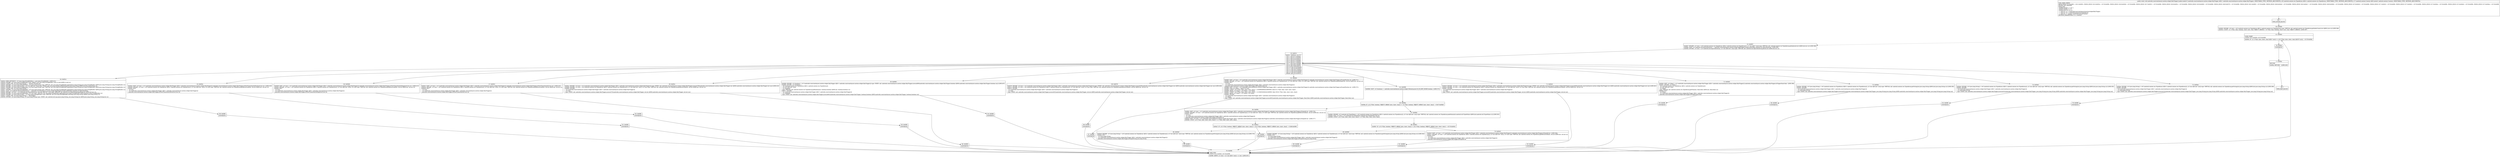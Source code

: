 digraph "CFG forandroidx.constraintlayout.motion.widget.KeyTrigger.Loader.read(Landroidx\/constraintlayout\/motion\/widget\/KeyTrigger;Landroid\/content\/res\/TypedArray;Landroid\/content\/Context;)V" {
Node_48 [shape=record,label="{48\:\ ?|MTH_ENTER_BLOCK\l}"];
Node_50 [shape=record,label="{50\:\ 0x0000|0x0000: INVOKE  (r0 I:int) = (r6 I:android.content.res.TypedArray A[D('a' android.content.res.TypedArray)]) type: VIRTUAL call: android.content.res.TypedArray.getIndexCount():int A[MD:():int (c)] (LINE:366)\l0x0004: CONST  (r1 I:??[int, float, boolean, short, byte, char, OBJECT, ARRAY]) = (0 ??[int, float, boolean, short, byte, char, OBJECT, ARRAY])  (LINE:367)\l}"];
Node_51 [shape=record,label="{51\:\ 0x0005|LOOP_START\lLOOP:0: B:51:0x0005\-\>B:76:0x00f6\l|0x0005: IF  (r1 I:??[int, byte, short, char] A[D('i' int)]) \>= (r0 I:??[int, byte, short, char] A[D('N' int)])  \-\> B:78:0x00fa \l}"];
Node_52 [shape=record,label="{52\:\ 0x0007|0x0007: INVOKE  (r2 I:int) = (r6 I:android.content.res.TypedArray A[D('a' android.content.res.TypedArray)]), (r1 I:int A[D('i' int)]) type: VIRTUAL call: android.content.res.TypedArray.getIndex(int):int A[MD:(int):int (c)] (LINE:368)\l0x000b: SGET  (r3 I:android.util.SparseIntArray) =  androidx.constraintlayout.motion.widget.KeyTrigger.Loader.mAttrMap android.util.SparseIntArray  (LINE:369)\l0x000d: INVOKE  (r3 I:int) = (r3 I:android.util.SparseIntArray), (r2 I:int A[D('attr' int)]) type: VIRTUAL call: android.util.SparseIntArray.get(int):int A[MD:(int):int (c)]\l}"];
Node_53 [shape=record,label="{53\:\ 0x0011|0x0011: SWITCH  (r3 I:??)\l case 1: goto B:75:0x00ee\l case 2: goto B:74:0x00e6\l case 3: goto B:54:0x0014\l case 4: goto B:73:0x00de\l case 5: goto B:72:0x00d5\l case 6: goto B:71:0x00c9\l case 7: goto B:62:0x0098\l case 8: goto B:61:0x0083\l case 9: goto B:60:0x0076\l case 10: goto B:59:0x0069\l case 11: goto B:58:0x005c\l case 12: goto B:57:0x0052\l case 13: goto B:56:0x0048\l case 14: goto B:55:0x003e\l default: goto B:54:0x0014 \l}"];
Node_54 [shape=record,label="{54\:\ 0x0014|0x0014: NEW_INSTANCE  (r3 I:java.lang.StringBuilder) =  java.lang.StringBuilder  (LINE:422)\l0x0016: INVOKE  (r3 I:java.lang.StringBuilder) type: DIRECT call: java.lang.StringBuilder.\<init\>():void A[MD:():void (c)]\l0x0019: CONST_STR  (r4 I:java.lang.String) =  \"unused attribute 0x\" \l0x001b: INVOKE  (r3 I:java.lang.StringBuilder), (r4 I:java.lang.String) type: VIRTUAL call: java.lang.StringBuilder.append(java.lang.String):java.lang.StringBuilder A[MD:(java.lang.String):java.lang.StringBuilder (c)]\l0x001e: INVOKE  (r4 I:java.lang.String) = (r2 I:int A[D('attr' int)]) type: STATIC call: java.lang.Integer.toHexString(int):java.lang.String A[MD:(int):java.lang.String (c)]\l0x0022: INVOKE  (r3 I:java.lang.StringBuilder), (r4 I:java.lang.String) type: VIRTUAL call: java.lang.StringBuilder.append(java.lang.String):java.lang.StringBuilder A[MD:(java.lang.String):java.lang.StringBuilder (c)]\l0x0025: CONST_STR  (r4 I:java.lang.String) =  \"   \" \l0x0027: INVOKE  (r3 I:java.lang.StringBuilder), (r4 I:java.lang.String) type: VIRTUAL call: java.lang.StringBuilder.append(java.lang.String):java.lang.StringBuilder A[MD:(java.lang.String):java.lang.StringBuilder (c)]\l0x002a: SGET  (r4 I:android.util.SparseIntArray) =  androidx.constraintlayout.motion.widget.KeyTrigger.Loader.mAttrMap android.util.SparseIntArray \l0x002c: INVOKE  (r4 I:int) = (r4 I:android.util.SparseIntArray), (r2 I:int A[D('attr' int)]) type: VIRTUAL call: android.util.SparseIntArray.get(int):int A[MD:(int):int (c)]\l0x0030: INVOKE  (r3 I:java.lang.StringBuilder), (r4 I:int) type: VIRTUAL call: java.lang.StringBuilder.append(int):java.lang.StringBuilder A[MD:(int):java.lang.StringBuilder (c)]\l0x0033: INVOKE  (r3 I:java.lang.String) = (r3 I:java.lang.StringBuilder) type: VIRTUAL call: java.lang.StringBuilder.toString():java.lang.String A[MD:():java.lang.String (c)]\l0x0037: CONST_STR  (r4 I:java.lang.String) =  \"KeyTrigger\" \l0x0039: INVOKE  (r4 I:java.lang.String), (r3 I:java.lang.String) type: STATIC call: android.util.Log.e(java.lang.String, java.lang.String):int A[MD:(java.lang.String, java.lang.String):int (c)]\l}"];
Node_80 [shape=record,label="{80\:\ 0x00f6|SYNTHETIC\l}"];
Node_76 [shape=record,label="{76\:\ 0x00f6|LOOP_END\lLOOP:0: B:51:0x0005\-\>B:76:0x00f6\l|0x00f6: ARITH  (r1 I:int) = (r1 I:int A[D('i' int)]) + (1 int)  (LINE:367)\l}"];
Node_55 [shape=record,label="{55\:\ 0x003e|0x003e: IGET  (r3 I:int) = (r5 I:androidx.constraintlayout.motion.widget.KeyTrigger A[D('c' androidx.constraintlayout.motion.widget.KeyTrigger)]) androidx.constraintlayout.motion.widget.KeyTrigger.mViewTransitionOnPositiveCross int  (LINE:416)\l0x0040: INVOKE  (r3 I:int) = (r6 I:android.content.res.TypedArray A[D('a' android.content.res.TypedArray)]), (r2 I:int A[D('attr' int)]), (r3 I:int) type: VIRTUAL call: android.content.res.TypedArray.getResourceId(int, int):int A[MD:(int, int):int (c)]\l0x0044: IPUT  \l  (r3 I:int)\l  (r5 I:androidx.constraintlayout.motion.widget.KeyTrigger A[D('c' androidx.constraintlayout.motion.widget.KeyTrigger)])\l androidx.constraintlayout.motion.widget.KeyTrigger.mViewTransitionOnPositiveCross int \l}"];
Node_81 [shape=record,label="{81\:\ 0x00f6|SYNTHETIC\l}"];
Node_56 [shape=record,label="{56\:\ 0x0048|0x0048: IGET  (r3 I:int) = (r5 I:androidx.constraintlayout.motion.widget.KeyTrigger A[D('c' androidx.constraintlayout.motion.widget.KeyTrigger)]) androidx.constraintlayout.motion.widget.KeyTrigger.mViewTransitionOnNegativeCross int  (LINE:413)\l0x004a: INVOKE  (r3 I:int) = (r6 I:android.content.res.TypedArray A[D('a' android.content.res.TypedArray)]), (r2 I:int A[D('attr' int)]), (r3 I:int) type: VIRTUAL call: android.content.res.TypedArray.getResourceId(int, int):int A[MD:(int, int):int (c)]\l0x004e: IPUT  \l  (r3 I:int)\l  (r5 I:androidx.constraintlayout.motion.widget.KeyTrigger A[D('c' androidx.constraintlayout.motion.widget.KeyTrigger)])\l androidx.constraintlayout.motion.widget.KeyTrigger.mViewTransitionOnNegativeCross int \l}"];
Node_82 [shape=record,label="{82\:\ 0x00f6|SYNTHETIC\l}"];
Node_57 [shape=record,label="{57\:\ 0x0052|0x0052: IGET  (r3 I:int) = (r5 I:androidx.constraintlayout.motion.widget.KeyTrigger A[D('c' androidx.constraintlayout.motion.widget.KeyTrigger)]) androidx.constraintlayout.motion.widget.KeyTrigger.mViewTransitionOnCross int  (LINE:419)\l0x0054: INVOKE  (r3 I:int) = (r6 I:android.content.res.TypedArray A[D('a' android.content.res.TypedArray)]), (r2 I:int A[D('attr' int)]), (r3 I:int) type: VIRTUAL call: android.content.res.TypedArray.getResourceId(int, int):int A[MD:(int, int):int (c)]\l0x0058: IPUT  \l  (r3 I:int)\l  (r5 I:androidx.constraintlayout.motion.widget.KeyTrigger A[D('c' androidx.constraintlayout.motion.widget.KeyTrigger)])\l androidx.constraintlayout.motion.widget.KeyTrigger.mViewTransitionOnCross int \l}"];
Node_83 [shape=record,label="{83\:\ 0x00f6|SYNTHETIC\l}"];
Node_58 [shape=record,label="{58\:\ 0x005c|0x005c: INVOKE  (r3 I:int) = (r5 I:androidx.constraintlayout.motion.widget.KeyTrigger A[D('c' androidx.constraintlayout.motion.widget.KeyTrigger)]) type: STATIC call: androidx.constraintlayout.motion.widget.KeyTrigger.access$700(androidx.constraintlayout.motion.widget.KeyTrigger):int A[MD:(androidx.constraintlayout.motion.widget.KeyTrigger):int (m)] (LINE:410)\l0x0060: INVOKE  (r3 I:int) = (r6 I:android.content.res.TypedArray A[D('a' android.content.res.TypedArray)]), (r2 I:int A[D('attr' int)]), (r3 I:int) type: VIRTUAL call: android.content.res.TypedArray.getResourceId(int, int):int A[MD:(int, int):int (c)]\l0x0064: INVOKE  \l  (r5 I:androidx.constraintlayout.motion.widget.KeyTrigger A[D('c' androidx.constraintlayout.motion.widget.KeyTrigger)])\l  (r3 I:int)\l type: STATIC call: androidx.constraintlayout.motion.widget.KeyTrigger.access$702(androidx.constraintlayout.motion.widget.KeyTrigger, int):int A[MD:(androidx.constraintlayout.motion.widget.KeyTrigger, int):int (m)]\l}"];
Node_84 [shape=record,label="{84\:\ 0x00f6|SYNTHETIC\l}"];
Node_59 [shape=record,label="{59\:\ 0x0069|0x0069: INVOKE  (r3 I:boolean) = (r5 I:androidx.constraintlayout.motion.widget.KeyTrigger A[D('c' androidx.constraintlayout.motion.widget.KeyTrigger)]) type: STATIC call: androidx.constraintlayout.motion.widget.KeyTrigger.access$600(androidx.constraintlayout.motion.widget.KeyTrigger):boolean A[MD:(androidx.constraintlayout.motion.widget.KeyTrigger):boolean (m)] (LINE:407)\l0x006d: INVOKE  (r3 I:boolean) = \l  (r6 I:android.content.res.TypedArray A[D('a' android.content.res.TypedArray)])\l  (r2 I:int A[D('attr' int)])\l  (r3 I:boolean)\l type: VIRTUAL call: android.content.res.TypedArray.getBoolean(int, boolean):boolean A[MD:(int, boolean):boolean (c)]\l0x0071: INVOKE  \l  (r5 I:androidx.constraintlayout.motion.widget.KeyTrigger A[D('c' androidx.constraintlayout.motion.widget.KeyTrigger)])\l  (r3 I:boolean)\l type: STATIC call: androidx.constraintlayout.motion.widget.KeyTrigger.access$602(androidx.constraintlayout.motion.widget.KeyTrigger, boolean):boolean A[MD:(androidx.constraintlayout.motion.widget.KeyTrigger, boolean):boolean (m)]\l}"];
Node_85 [shape=record,label="{85\:\ 0x00f6|SYNTHETIC\l}"];
Node_60 [shape=record,label="{60\:\ 0x0076|0x0076: INVOKE  (r3 I:int) = (r5 I:androidx.constraintlayout.motion.widget.KeyTrigger A[D('c' androidx.constraintlayout.motion.widget.KeyTrigger)]) type: STATIC call: androidx.constraintlayout.motion.widget.KeyTrigger.access$500(androidx.constraintlayout.motion.widget.KeyTrigger):int A[MD:(androidx.constraintlayout.motion.widget.KeyTrigger):int (m)] (LINE:404)\l0x007a: INVOKE  (r3 I:int) = (r6 I:android.content.res.TypedArray A[D('a' android.content.res.TypedArray)]), (r2 I:int A[D('attr' int)]), (r3 I:int) type: VIRTUAL call: android.content.res.TypedArray.getResourceId(int, int):int A[MD:(int, int):int (c)]\l0x007e: INVOKE  \l  (r5 I:androidx.constraintlayout.motion.widget.KeyTrigger A[D('c' androidx.constraintlayout.motion.widget.KeyTrigger)])\l  (r3 I:int)\l type: STATIC call: androidx.constraintlayout.motion.widget.KeyTrigger.access$502(androidx.constraintlayout.motion.widget.KeyTrigger, int):int A[MD:(androidx.constraintlayout.motion.widget.KeyTrigger, int):int (m)]\l}"];
Node_86 [shape=record,label="{86\:\ 0x00f6|SYNTHETIC\l}"];
Node_61 [shape=record,label="{61\:\ 0x0083|0x0083: IGET  (r3 I:int) = (r5 I:androidx.constraintlayout.motion.widget.KeyTrigger A[D('c' androidx.constraintlayout.motion.widget.KeyTrigger)]) androidx.constraintlayout.motion.widget.KeyTrigger.mFramePosition int  (LINE:371)\l0x0085: INVOKE  (r3 I:int) = (r6 I:android.content.res.TypedArray A[D('a' android.content.res.TypedArray)]), (r2 I:int A[D('attr' int)]), (r3 I:int) type: VIRTUAL call: android.content.res.TypedArray.getInteger(int, int):int A[MD:(int, int):int (c)]\l0x0089: IPUT  \l  (r3 I:int)\l  (r5 I:androidx.constraintlayout.motion.widget.KeyTrigger A[D('c' androidx.constraintlayout.motion.widget.KeyTrigger)])\l androidx.constraintlayout.motion.widget.KeyTrigger.mFramePosition int \l0x008b: IGET  (r3 I:int) = (r5 I:androidx.constraintlayout.motion.widget.KeyTrigger A[D('c' androidx.constraintlayout.motion.widget.KeyTrigger)]) androidx.constraintlayout.motion.widget.KeyTrigger.mFramePosition int  (LINE:372)\l0x008d: CAST (r3 I:float) = (float) (r3 I:int) \l0x008e: CONST  (r4 I:??[int, float, short, byte, char]) = (1056964608(0x3f000000, float:0.5) ??[int, float, short, byte, char]) \l0x0090: ARITH  (r3 I:float) = (r3 I:float) + (r4 I:float) \l0x0091: CONST  (r4 I:??[int, float, short, byte, char]) = (1120403456(0x42c80000, float:100.0) ??[int, float, short, byte, char]) \l0x0093: ARITH  (r3 I:float) = (r3 I:float) \/ (r4 I:float) \l0x0094: INVOKE  \l  (r5 I:androidx.constraintlayout.motion.widget.KeyTrigger A[D('c' androidx.constraintlayout.motion.widget.KeyTrigger)])\l  (r3 I:float)\l type: STATIC call: androidx.constraintlayout.motion.widget.KeyTrigger.access$002(androidx.constraintlayout.motion.widget.KeyTrigger, float):float A[MD:(androidx.constraintlayout.motion.widget.KeyTrigger, float):float (m)]\l}"];
Node_87 [shape=record,label="{87\:\ 0x00f6|SYNTHETIC\l}"];
Node_62 [shape=record,label="{62\:\ 0x0098|0x0098: SGET  (r3 I:boolean) =  androidx.constraintlayout.motion.widget.MotionLayout.IS_IN_EDIT_MODE boolean  (LINE:375)\l}"];
Node_63 [shape=record,label="{63\:\ 0x009a|0x009a: IF  (r3 I:??[int, boolean, OBJECT, ARRAY, byte, short, char]) == (0 ??[int, boolean, OBJECT, ARRAY, byte, short, char])  \-\> B:67:0x00b0 \l}"];
Node_64 [shape=record,label="{64\:\ 0x009c|0x009c: IGET  (r3 I:int) = (r5 I:androidx.constraintlayout.motion.widget.KeyTrigger A[D('c' androidx.constraintlayout.motion.widget.KeyTrigger)]) androidx.constraintlayout.motion.widget.KeyTrigger.mTargetId int  (LINE:376)\l0x009e: INVOKE  (r3 I:int) = (r6 I:android.content.res.TypedArray A[D('a' android.content.res.TypedArray)]), (r2 I:int A[D('attr' int)]), (r3 I:int) type: VIRTUAL call: android.content.res.TypedArray.getResourceId(int, int):int A[MD:(int, int):int (c)]\l0x00a2: IPUT  \l  (r3 I:int)\l  (r5 I:androidx.constraintlayout.motion.widget.KeyTrigger A[D('c' androidx.constraintlayout.motion.widget.KeyTrigger)])\l androidx.constraintlayout.motion.widget.KeyTrigger.mTargetId int \l0x00a4: IGET  (r3 I:int) = (r5 I:androidx.constraintlayout.motion.widget.KeyTrigger A[D('c' androidx.constraintlayout.motion.widget.KeyTrigger)]) androidx.constraintlayout.motion.widget.KeyTrigger.mTargetId int  (LINE:377)\l0x00a6: CONST  (r4 I:??[int, float, short, byte, char]) = (\-1 ??[int, float, short, byte, char]) \l}"];
Node_65 [shape=record,label="{65\:\ 0x00a7|0x00a7: IF  (r3 I:??[int, boolean, OBJECT, ARRAY, byte, short, char]) != (r4 I:??[int, boolean, OBJECT, ARRAY, byte, short, char])  \-\> B:88:0x00f6 \l}"];
Node_66 [shape=record,label="{66\:\ 0x00a9|0x00a9: INVOKE  (r3 I:java.lang.String) = (r6 I:android.content.res.TypedArray A[D('a' android.content.res.TypedArray)]), (r2 I:int A[D('attr' int)]) type: VIRTUAL call: android.content.res.TypedArray.getString(int):java.lang.String A[MD:(int):java.lang.String (c)] (LINE:378)\l0x00ad: IPUT  \l  (r3 I:java.lang.String)\l  (r5 I:androidx.constraintlayout.motion.widget.KeyTrigger A[D('c' androidx.constraintlayout.motion.widget.KeyTrigger)])\l androidx.constraintlayout.motion.widget.KeyTrigger.mTargetString java.lang.String \l}"];
Node_89 [shape=record,label="{89\:\ 0x00f6|SYNTHETIC\l}"];
Node_88 [shape=record,label="{88\:\ 0x00f6|SYNTHETIC\l}"];
Node_67 [shape=record,label="{67\:\ 0x00b0|0x00b0: INVOKE  (r3 I:android.util.TypedValue) = (r6 I:android.content.res.TypedArray A[D('a' android.content.res.TypedArray)]), (r2 I:int A[D('attr' int)]) type: VIRTUAL call: android.content.res.TypedArray.peekValue(int):android.util.TypedValue A[MD:(int):android.util.TypedValue (c)] (LINE:381)\l0x00b4: IGET  (r3 I:int) = (r3 I:android.util.TypedValue) android.util.TypedValue.type int \l0x00b6: CONST  (r4 I:??[int, float, short, byte, char]) = (3 ??[int, float, short, byte, char]) \l}"];
Node_68 [shape=record,label="{68\:\ 0x00b7|0x00b7: IF  (r3 I:??[int, boolean, OBJECT, ARRAY, byte, short, char]) != (r4 I:??[int, boolean, OBJECT, ARRAY, byte, short, char])  \-\> B:70:0x00c0 \l}"];
Node_69 [shape=record,label="{69\:\ 0x00b9|0x00b9: INVOKE  (r3 I:java.lang.String) = (r6 I:android.content.res.TypedArray A[D('a' android.content.res.TypedArray)]), (r2 I:int A[D('attr' int)]) type: VIRTUAL call: android.content.res.TypedArray.getString(int):java.lang.String A[MD:(int):java.lang.String (c)] (LINE:382)\l0x00bd: IPUT  \l  (r3 I:java.lang.String)\l  (r5 I:androidx.constraintlayout.motion.widget.KeyTrigger A[D('c' androidx.constraintlayout.motion.widget.KeyTrigger)])\l androidx.constraintlayout.motion.widget.KeyTrigger.mTargetString java.lang.String \l}"];
Node_90 [shape=record,label="{90\:\ 0x00f6|SYNTHETIC\l}"];
Node_70 [shape=record,label="{70\:\ 0x00c0|0x00c0: IGET  (r3 I:int) = (r5 I:androidx.constraintlayout.motion.widget.KeyTrigger A[D('c' androidx.constraintlayout.motion.widget.KeyTrigger)]) androidx.constraintlayout.motion.widget.KeyTrigger.mTargetId int  (LINE:384)\l0x00c2: INVOKE  (r3 I:int) = (r6 I:android.content.res.TypedArray A[D('a' android.content.res.TypedArray)]), (r2 I:int A[D('attr' int)]), (r3 I:int) type: VIRTUAL call: android.content.res.TypedArray.getResourceId(int, int):int A[MD:(int, int):int (c)]\l0x00c6: IPUT  \l  (r3 I:int)\l  (r5 I:androidx.constraintlayout.motion.widget.KeyTrigger A[D('c' androidx.constraintlayout.motion.widget.KeyTrigger)])\l androidx.constraintlayout.motion.widget.KeyTrigger.mTargetId int \l}"];
Node_91 [shape=record,label="{91\:\ 0x00f6|SYNTHETIC\l}"];
Node_71 [shape=record,label="{71\:\ 0x00c9|0x00c9: INVOKE  (r3 I:int) = (r5 I:androidx.constraintlayout.motion.widget.KeyTrigger A[D('c' androidx.constraintlayout.motion.widget.KeyTrigger)]) type: STATIC call: androidx.constraintlayout.motion.widget.KeyTrigger.access$400(androidx.constraintlayout.motion.widget.KeyTrigger):int A[MD:(androidx.constraintlayout.motion.widget.KeyTrigger):int (m)] (LINE:401)\l0x00cd: INVOKE  (r3 I:int) = (r6 I:android.content.res.TypedArray A[D('a' android.content.res.TypedArray)]), (r2 I:int A[D('attr' int)]), (r3 I:int) type: VIRTUAL call: android.content.res.TypedArray.getResourceId(int, int):int A[MD:(int, int):int (c)]\l0x00d1: INVOKE  \l  (r5 I:androidx.constraintlayout.motion.widget.KeyTrigger A[D('c' androidx.constraintlayout.motion.widget.KeyTrigger)])\l  (r3 I:int)\l type: STATIC call: androidx.constraintlayout.motion.widget.KeyTrigger.access$402(androidx.constraintlayout.motion.widget.KeyTrigger, int):int A[MD:(androidx.constraintlayout.motion.widget.KeyTrigger, int):int (m)]\l}"];
Node_92 [shape=record,label="{92\:\ 0x00f6|SYNTHETIC\l}"];
Node_72 [shape=record,label="{72\:\ 0x00d5|0x00d5: IGET  (r3 I:float) = (r5 I:androidx.constraintlayout.motion.widget.KeyTrigger A[D('c' androidx.constraintlayout.motion.widget.KeyTrigger)]) androidx.constraintlayout.motion.widget.KeyTrigger.mTriggerSlack float  (LINE:398)\l0x00d7: INVOKE  (r3 I:float) = \l  (r6 I:android.content.res.TypedArray A[D('a' android.content.res.TypedArray)])\l  (r2 I:int A[D('attr' int)])\l  (r3 I:float)\l type: VIRTUAL call: android.content.res.TypedArray.getFloat(int, float):float A[MD:(int, float):float (c)]\l0x00db: IPUT  \l  (r3 I:float)\l  (r5 I:androidx.constraintlayout.motion.widget.KeyTrigger A[D('c' androidx.constraintlayout.motion.widget.KeyTrigger)])\l androidx.constraintlayout.motion.widget.KeyTrigger.mTriggerSlack float \l}"];
Node_93 [shape=record,label="{93\:\ 0x00f6|SYNTHETIC\l}"];
Node_73 [shape=record,label="{73\:\ 0x00de|0x00de: INVOKE  (r3 I:java.lang.String) = (r6 I:android.content.res.TypedArray A[D('a' android.content.res.TypedArray)]), (r2 I:int A[D('attr' int)]) type: VIRTUAL call: android.content.res.TypedArray.getString(int):java.lang.String A[MD:(int):java.lang.String (c)] (LINE:395)\l0x00e2: INVOKE  \l  (r5 I:androidx.constraintlayout.motion.widget.KeyTrigger A[D('c' androidx.constraintlayout.motion.widget.KeyTrigger)])\l  (r3 I:java.lang.String)\l type: STATIC call: androidx.constraintlayout.motion.widget.KeyTrigger.access$302(androidx.constraintlayout.motion.widget.KeyTrigger, java.lang.String):java.lang.String A[MD:(androidx.constraintlayout.motion.widget.KeyTrigger, java.lang.String):java.lang.String (m)]\l}"];
Node_94 [shape=record,label="{94\:\ 0x00f6|SYNTHETIC\l}"];
Node_74 [shape=record,label="{74\:\ 0x00e6|0x00e6: INVOKE  (r3 I:java.lang.String) = (r6 I:android.content.res.TypedArray A[D('a' android.content.res.TypedArray)]), (r2 I:int A[D('attr' int)]) type: VIRTUAL call: android.content.res.TypedArray.getString(int):java.lang.String A[MD:(int):java.lang.String (c)] (LINE:392)\l0x00ea: INVOKE  \l  (r5 I:androidx.constraintlayout.motion.widget.KeyTrigger A[D('c' androidx.constraintlayout.motion.widget.KeyTrigger)])\l  (r3 I:java.lang.String)\l type: STATIC call: androidx.constraintlayout.motion.widget.KeyTrigger.access$202(androidx.constraintlayout.motion.widget.KeyTrigger, java.lang.String):java.lang.String A[MD:(androidx.constraintlayout.motion.widget.KeyTrigger, java.lang.String):java.lang.String (m)]\l}"];
Node_95 [shape=record,label="{95\:\ 0x00f6|SYNTHETIC\l}"];
Node_75 [shape=record,label="{75\:\ 0x00ee|0x00ee: INVOKE  (r3 I:java.lang.String) = (r6 I:android.content.res.TypedArray A[D('a' android.content.res.TypedArray)]), (r2 I:int A[D('attr' int)]) type: VIRTUAL call: android.content.res.TypedArray.getString(int):java.lang.String A[MD:(int):java.lang.String (c)] (LINE:389)\l0x00f2: INVOKE  \l  (r5 I:androidx.constraintlayout.motion.widget.KeyTrigger A[D('c' androidx.constraintlayout.motion.widget.KeyTrigger)])\l  (r3 I:java.lang.String)\l type: STATIC call: androidx.constraintlayout.motion.widget.KeyTrigger.access$102(androidx.constraintlayout.motion.widget.KeyTrigger, java.lang.String):java.lang.String A[MD:(androidx.constraintlayout.motion.widget.KeyTrigger, java.lang.String):java.lang.String (m)]\l}"];
Node_79 [shape=record,label="{79\:\ 0x00f6|SYNTHETIC\l}"];
Node_78 [shape=record,label="{78\:\ 0x00fa|SYNTHETIC\l}"];
Node_77 [shape=record,label="{77\:\ 0x00fa|RETURN\l|0x00fa: RETURN    (LINE:426)\l}"];
Node_49 [shape=record,label="{49\:\ ?|MTH_EXIT_BLOCK\l}"];
MethodNode[shape=record,label="{public static void androidx.constraintlayout.motion.widget.KeyTrigger.Loader.read((r5 I:androidx.constraintlayout.motion.widget.KeyTrigger A[D('c' androidx.constraintlayout.motion.widget.KeyTrigger), IMMUTABLE_TYPE, METHOD_ARGUMENT]), (r6 I:android.content.res.TypedArray A[D('a' android.content.res.TypedArray), IMMUTABLE_TYPE, METHOD_ARGUMENT]), (r7 I:android.content.Context A[D('context' android.content.Context), IMMUTABLE_TYPE, METHOD_ARGUMENT]))  | USE_LINES_HINTS\lBACK_EDGE: B:76:0x00f6 \-\> B:51:0x0005, CROSS_EDGE: B:55:0x003e \-\> B:76:0x00f6, CROSS_EDGE: B:56:0x0048 \-\> B:76:0x00f6, CROSS_EDGE: B:57:0x0052 \-\> B:76:0x00f6, CROSS_EDGE: B:58:0x005c \-\> B:76:0x00f6, CROSS_EDGE: B:59:0x0069 \-\> B:76:0x00f6, CROSS_EDGE: B:60:0x0076 \-\> B:76:0x00f6, CROSS_EDGE: B:61:0x0083 \-\> B:76:0x00f6, CROSS_EDGE: B:66:0x00a9 \-\> B:76:0x00f6, CROSS_EDGE: B:65:0x00a7 \-\> B:76:0x00f6, CROSS_EDGE: B:69:0x00b9 \-\> B:76:0x00f6, CROSS_EDGE: B:70:0x00c0 \-\> B:76:0x00f6, CROSS_EDGE: B:71:0x00c9 \-\> B:76:0x00f6, CROSS_EDGE: B:72:0x00d5 \-\> B:76:0x00f6, CROSS_EDGE: B:73:0x00de \-\> B:76:0x00f6, CROSS_EDGE: B:74:0x00e6 \-\> B:76:0x00f6, CROSS_EDGE: B:75:0x00ee \-\> B:76:0x00f6\lINLINE_NOT_NEEDED\lDebug Info:\l  0x000b\-0x00f6: r2 'attr' I\l  0x0005\-0x00fa: r1 'i' I\l  0x0004\-0x011b: r0 'N' I\l  \-1 \-0x011b: r5 'c' Landroidx\/constraintlayout\/motion\/widget\/KeyTrigger;\l  \-1 \-0x011b: r6 'a' Landroid\/content\/res\/TypedArray;\l  \-1 \-0x011b: r7 'context' Landroid\/content\/Context;\lMETHOD_PARAMETERS: [c, a, context]\l}"];
MethodNode -> Node_48;Node_48 -> Node_50;
Node_50 -> Node_51;
Node_51 -> Node_52[style=dashed];
Node_51 -> Node_78;
Node_52 -> Node_53;
Node_53 -> Node_54;
Node_53 -> Node_55;
Node_53 -> Node_56;
Node_53 -> Node_57;
Node_53 -> Node_58;
Node_53 -> Node_59;
Node_53 -> Node_60;
Node_53 -> Node_61;
Node_53 -> Node_62;
Node_53 -> Node_71;
Node_53 -> Node_72;
Node_53 -> Node_73;
Node_53 -> Node_74;
Node_53 -> Node_75;
Node_54 -> Node_80;
Node_80 -> Node_76;
Node_76 -> Node_51;
Node_55 -> Node_81;
Node_81 -> Node_76;
Node_56 -> Node_82;
Node_82 -> Node_76;
Node_57 -> Node_83;
Node_83 -> Node_76;
Node_58 -> Node_84;
Node_84 -> Node_76;
Node_59 -> Node_85;
Node_85 -> Node_76;
Node_60 -> Node_86;
Node_86 -> Node_76;
Node_61 -> Node_87;
Node_87 -> Node_76;
Node_62 -> Node_63;
Node_63 -> Node_64[style=dashed];
Node_63 -> Node_67;
Node_64 -> Node_65;
Node_65 -> Node_66[style=dashed];
Node_65 -> Node_88;
Node_66 -> Node_89;
Node_89 -> Node_76;
Node_88 -> Node_76;
Node_67 -> Node_68;
Node_68 -> Node_69[style=dashed];
Node_68 -> Node_70;
Node_69 -> Node_90;
Node_90 -> Node_76;
Node_70 -> Node_91;
Node_91 -> Node_76;
Node_71 -> Node_92;
Node_92 -> Node_76;
Node_72 -> Node_93;
Node_93 -> Node_76;
Node_73 -> Node_94;
Node_94 -> Node_76;
Node_74 -> Node_95;
Node_95 -> Node_76;
Node_75 -> Node_79;
Node_79 -> Node_76;
Node_78 -> Node_77;
Node_77 -> Node_49;
}

